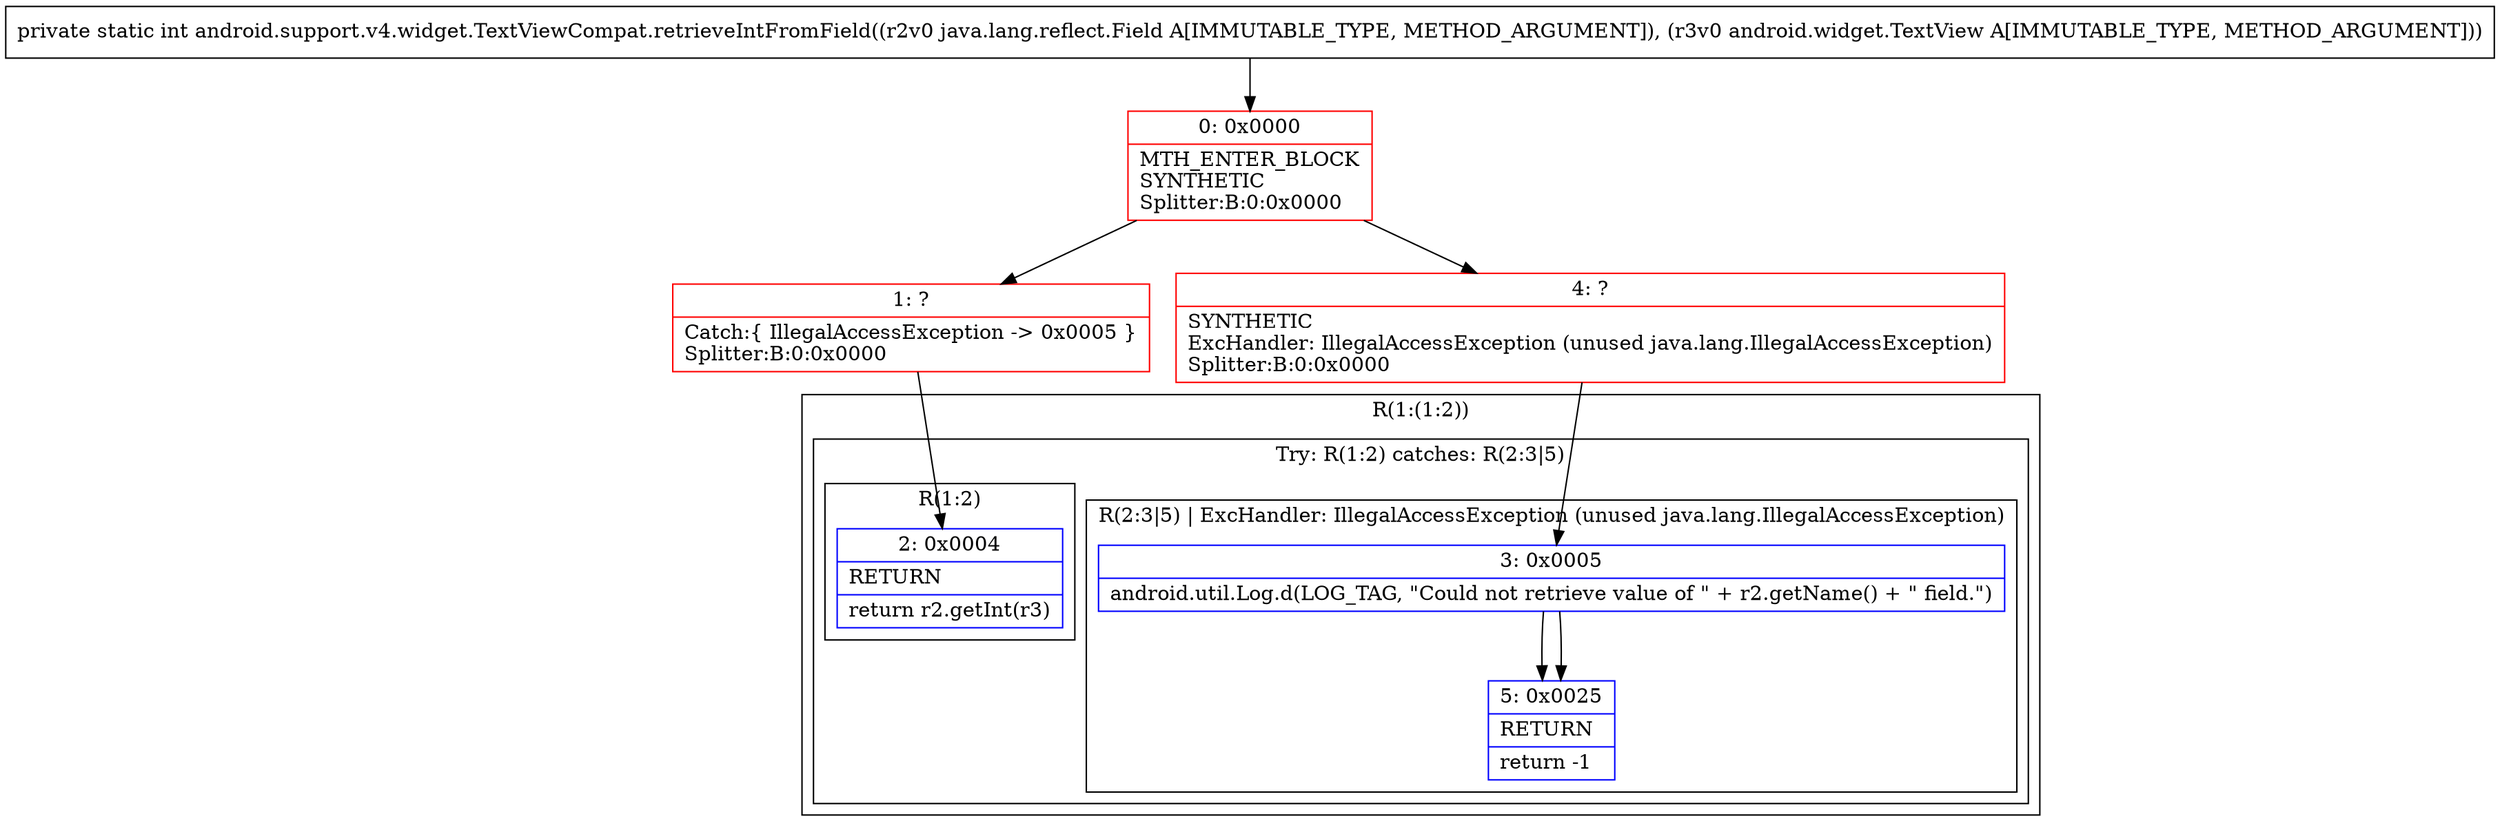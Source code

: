 digraph "CFG forandroid.support.v4.widget.TextViewCompat.retrieveIntFromField(Ljava\/lang\/reflect\/Field;Landroid\/widget\/TextView;)I" {
subgraph cluster_Region_1226437734 {
label = "R(1:(1:2))";
node [shape=record,color=blue];
subgraph cluster_TryCatchRegion_59854077 {
label = "Try: R(1:2) catches: R(2:3|5)";
node [shape=record,color=blue];
subgraph cluster_Region_931966223 {
label = "R(1:2)";
node [shape=record,color=blue];
Node_2 [shape=record,label="{2\:\ 0x0004|RETURN\l|return r2.getInt(r3)\l}"];
}
subgraph cluster_Region_1177194288 {
label = "R(2:3|5) | ExcHandler: IllegalAccessException (unused java.lang.IllegalAccessException)\l";
node [shape=record,color=blue];
Node_3 [shape=record,label="{3\:\ 0x0005|android.util.Log.d(LOG_TAG, \"Could not retrieve value of \" + r2.getName() + \" field.\")\l}"];
Node_5 [shape=record,label="{5\:\ 0x0025|RETURN\l|return \-1\l}"];
}
}
}
subgraph cluster_Region_1177194288 {
label = "R(2:3|5) | ExcHandler: IllegalAccessException (unused java.lang.IllegalAccessException)\l";
node [shape=record,color=blue];
Node_3 [shape=record,label="{3\:\ 0x0005|android.util.Log.d(LOG_TAG, \"Could not retrieve value of \" + r2.getName() + \" field.\")\l}"];
Node_5 [shape=record,label="{5\:\ 0x0025|RETURN\l|return \-1\l}"];
}
Node_0 [shape=record,color=red,label="{0\:\ 0x0000|MTH_ENTER_BLOCK\lSYNTHETIC\lSplitter:B:0:0x0000\l}"];
Node_1 [shape=record,color=red,label="{1\:\ ?|Catch:\{ IllegalAccessException \-\> 0x0005 \}\lSplitter:B:0:0x0000\l}"];
Node_4 [shape=record,color=red,label="{4\:\ ?|SYNTHETIC\lExcHandler: IllegalAccessException (unused java.lang.IllegalAccessException)\lSplitter:B:0:0x0000\l}"];
MethodNode[shape=record,label="{private static int android.support.v4.widget.TextViewCompat.retrieveIntFromField((r2v0 java.lang.reflect.Field A[IMMUTABLE_TYPE, METHOD_ARGUMENT]), (r3v0 android.widget.TextView A[IMMUTABLE_TYPE, METHOD_ARGUMENT])) }"];
MethodNode -> Node_0;
Node_3 -> Node_5;
Node_3 -> Node_5;
Node_0 -> Node_1;
Node_0 -> Node_4;
Node_1 -> Node_2;
Node_4 -> Node_3;
}

